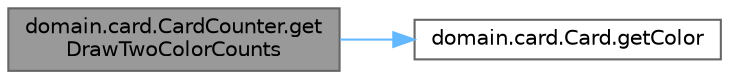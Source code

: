 digraph "domain.card.CardCounter.getDrawTwoColorCounts"
{
 // LATEX_PDF_SIZE
  bgcolor="transparent";
  edge [fontname=Helvetica,fontsize=10,labelfontname=Helvetica,labelfontsize=10];
  node [fontname=Helvetica,fontsize=10,shape=box,height=0.2,width=0.4];
  rankdir="LR";
  Node1 [id="Node000001",label="domain.card.CardCounter.get\lDrawTwoColorCounts",height=0.2,width=0.4,color="gray40", fillcolor="grey60", style="filled", fontcolor="black",tooltip=" "];
  Node1 -> Node2 [id="edge1_Node000001_Node000002",color="steelblue1",style="solid",tooltip=" "];
  Node2 [id="Node000002",label="domain.card.Card.getColor",height=0.2,width=0.4,color="grey40", fillcolor="white", style="filled",URL="$interfacedomain_1_1card_1_1_card.html#a14ff76d95a998d9d6d4e9c5f3a72ffc0",tooltip=" "];
}
